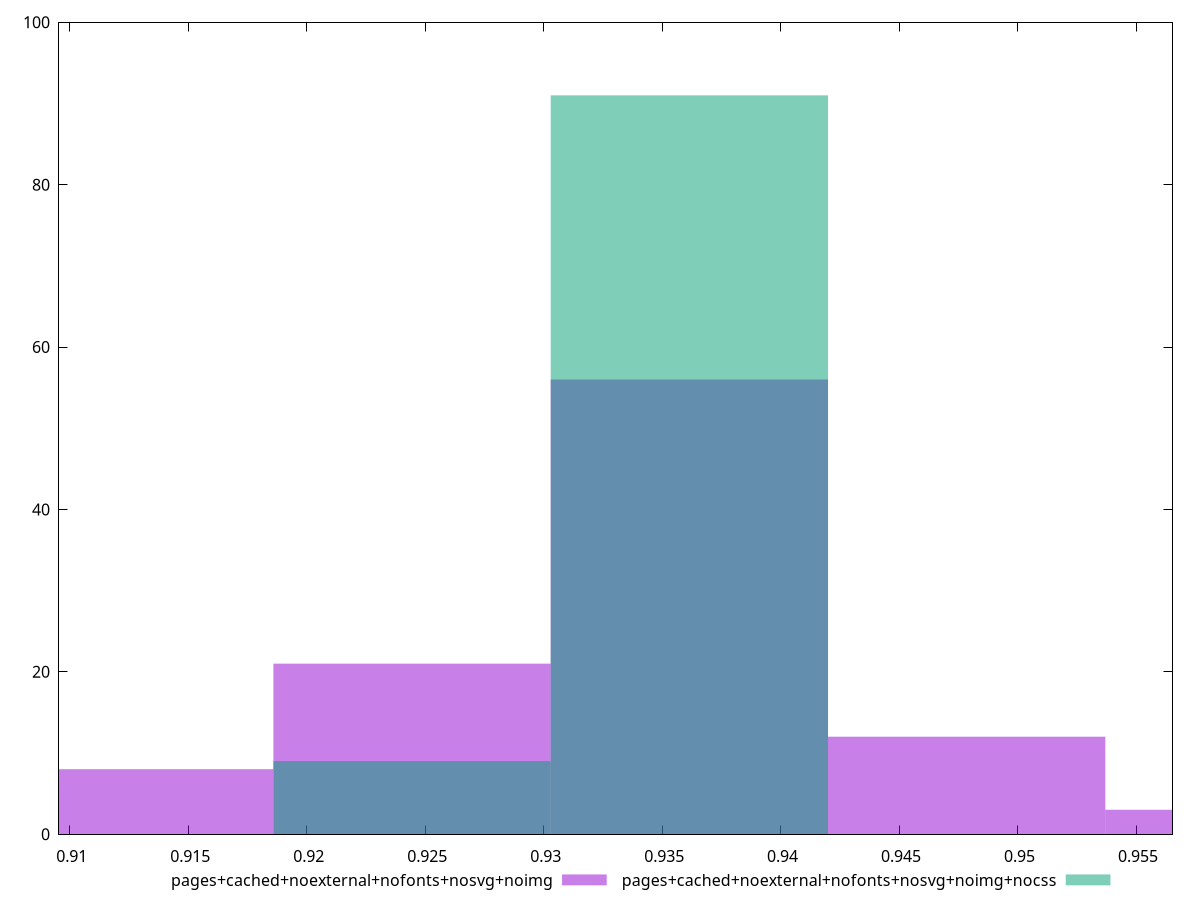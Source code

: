 reset

$pagesCachedNoexternalNofontsNosvgNoimg <<EOF
0.9361491088600624 56
0.9127453811385609 8
0.9478509727208131 12
0.9244472449993116 21
0.9595528365815639 3
EOF

$pagesCachedNoexternalNofontsNosvgNoimgNocss <<EOF
0.9361491088600624 91
0.9244472449993116 9
EOF

set key outside below
set boxwidth 0.01170186386075078
set xrange [0.909549516258911:0.9565363384250842]
set yrange [0:100]
set style fill transparent solid 0.5 noborder
set terminal svg size 640, 500 enhanced background rgb 'white'
set output "report_00007_2020-12-11T15:55:29.892Z/meta/score/comparison/histogram/11_vs_12.svg"

plot $pagesCachedNoexternalNofontsNosvgNoimg title "pages+cached+noexternal+nofonts+nosvg+noimg" with boxes, \
     $pagesCachedNoexternalNofontsNosvgNoimgNocss title "pages+cached+noexternal+nofonts+nosvg+noimg+nocss" with boxes

reset
